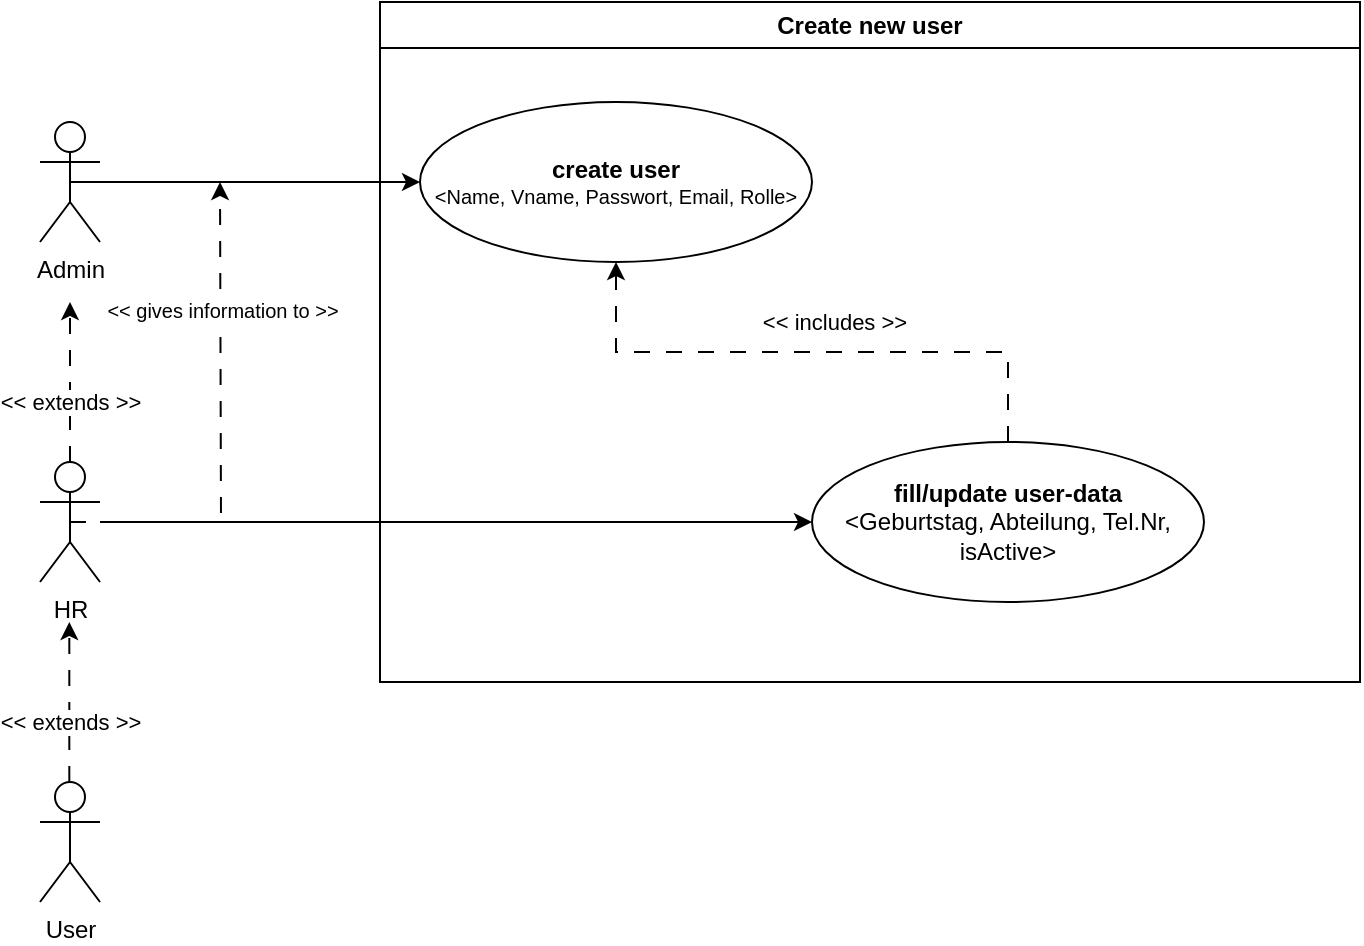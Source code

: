 <mxfile version="24.3.1" type="github">
  <diagram name="Seite-1" id="MPl-hTQaM5xvxjwQroyl">
    <mxGraphModel dx="1123" dy="674" grid="1" gridSize="10" guides="1" tooltips="1" connect="1" arrows="1" fold="1" page="1" pageScale="1" pageWidth="827" pageHeight="1169" math="0" shadow="0">
      <root>
        <mxCell id="0" />
        <mxCell id="1" parent="0" />
        <mxCell id="cvChg6tX_c-UtgggaA5Y-1" value="Create new user" style="swimlane;whiteSpace=wrap;html=1;" vertex="1" parent="1">
          <mxGeometry x="230" y="100" width="490" height="340" as="geometry" />
        </mxCell>
        <mxCell id="cvChg6tX_c-UtgggaA5Y-7" value="&lt;div&gt;&lt;b&gt;create user&lt;/b&gt;&lt;/div&gt;&lt;div style=&quot;font-size: 10px;&quot;&gt;&amp;lt;Name, Vname, Passwort, Email, Rolle&amp;gt;&lt;/div&gt;" style="ellipse;whiteSpace=wrap;html=1;" vertex="1" parent="cvChg6tX_c-UtgggaA5Y-1">
          <mxGeometry x="20" y="50" width="196" height="80" as="geometry" />
        </mxCell>
        <mxCell id="cvChg6tX_c-UtgggaA5Y-13" style="edgeStyle=orthogonalEdgeStyle;rounded=0;orthogonalLoop=1;jettySize=auto;html=1;exitX=0.5;exitY=0;exitDx=0;exitDy=0;entryX=0.5;entryY=1;entryDx=0;entryDy=0;dashed=1;dashPattern=8 8;" edge="1" parent="cvChg6tX_c-UtgggaA5Y-1" source="cvChg6tX_c-UtgggaA5Y-9" target="cvChg6tX_c-UtgggaA5Y-7">
          <mxGeometry relative="1" as="geometry" />
        </mxCell>
        <mxCell id="cvChg6tX_c-UtgggaA5Y-14" value="&amp;lt;&amp;lt; includes &amp;gt;&amp;gt;" style="edgeLabel;html=1;align=center;verticalAlign=middle;resizable=0;points=[];" vertex="1" connectable="0" parent="cvChg6tX_c-UtgggaA5Y-13">
          <mxGeometry x="-0.282" y="-5" relative="1" as="geometry">
            <mxPoint x="-30" y="-10" as="offset" />
          </mxGeometry>
        </mxCell>
        <mxCell id="cvChg6tX_c-UtgggaA5Y-9" value="&lt;div&gt;&lt;b&gt;fill/update user-data&lt;/b&gt;&lt;/div&gt;&lt;div&gt;&amp;lt;Geburtstag, Abteilung, Tel.Nr, isActive&amp;gt;&lt;/div&gt;" style="ellipse;whiteSpace=wrap;html=1;" vertex="1" parent="cvChg6tX_c-UtgggaA5Y-1">
          <mxGeometry x="216" y="220" width="196" height="80" as="geometry" />
        </mxCell>
        <mxCell id="cvChg6tX_c-UtgggaA5Y-15" style="edgeStyle=orthogonalEdgeStyle;rounded=0;orthogonalLoop=1;jettySize=auto;html=1;exitX=0.5;exitY=0;exitDx=0;exitDy=0;exitPerimeter=0;dashed=1;dashPattern=8 8;" edge="1" parent="1" source="cvChg6tX_c-UtgggaA5Y-2">
          <mxGeometry relative="1" as="geometry">
            <mxPoint x="75" y="250" as="targetPoint" />
          </mxGeometry>
        </mxCell>
        <mxCell id="cvChg6tX_c-UtgggaA5Y-16" value="&amp;lt;&amp;lt; extends &amp;gt;&amp;gt;" style="edgeLabel;html=1;align=center;verticalAlign=middle;resizable=0;points=[];" vertex="1" connectable="0" parent="cvChg6tX_c-UtgggaA5Y-15">
          <mxGeometry x="-0.242" relative="1" as="geometry">
            <mxPoint as="offset" />
          </mxGeometry>
        </mxCell>
        <mxCell id="cvChg6tX_c-UtgggaA5Y-19" style="edgeStyle=orthogonalEdgeStyle;rounded=0;orthogonalLoop=1;jettySize=auto;html=1;exitX=0.5;exitY=0.5;exitDx=0;exitDy=0;exitPerimeter=0;dashed=1;dashPattern=8 8;" edge="1" parent="1" source="cvChg6tX_c-UtgggaA5Y-2">
          <mxGeometry relative="1" as="geometry">
            <mxPoint x="150" y="190" as="targetPoint" />
          </mxGeometry>
        </mxCell>
        <mxCell id="cvChg6tX_c-UtgggaA5Y-20" value="&lt;font style=&quot;font-size: 10px;&quot;&gt;&amp;lt;&amp;lt; gives information to &amp;gt;&amp;gt;&lt;/font&gt;" style="edgeLabel;html=1;align=center;verticalAlign=middle;resizable=0;points=[];" vertex="1" connectable="0" parent="cvChg6tX_c-UtgggaA5Y-19">
          <mxGeometry x="0.229" relative="1" as="geometry">
            <mxPoint y="-31" as="offset" />
          </mxGeometry>
        </mxCell>
        <mxCell id="cvChg6tX_c-UtgggaA5Y-21" style="edgeStyle=orthogonalEdgeStyle;rounded=0;orthogonalLoop=1;jettySize=auto;html=1;entryX=0;entryY=0.5;entryDx=0;entryDy=0;" edge="1" parent="1" source="cvChg6tX_c-UtgggaA5Y-2" target="cvChg6tX_c-UtgggaA5Y-9">
          <mxGeometry relative="1" as="geometry">
            <mxPoint x="400" y="370" as="targetPoint" />
            <Array as="points" />
          </mxGeometry>
        </mxCell>
        <mxCell id="cvChg6tX_c-UtgggaA5Y-2" value="HR" style="shape=umlActor;verticalLabelPosition=bottom;verticalAlign=top;html=1;outlineConnect=0;" vertex="1" parent="1">
          <mxGeometry x="60" y="330" width="30" height="60" as="geometry" />
        </mxCell>
        <mxCell id="cvChg6tX_c-UtgggaA5Y-8" style="edgeStyle=orthogonalEdgeStyle;rounded=0;orthogonalLoop=1;jettySize=auto;html=1;exitX=0.5;exitY=0.5;exitDx=0;exitDy=0;exitPerimeter=0;entryX=0;entryY=0.5;entryDx=0;entryDy=0;" edge="1" parent="1" source="cvChg6tX_c-UtgggaA5Y-3" target="cvChg6tX_c-UtgggaA5Y-7">
          <mxGeometry relative="1" as="geometry" />
        </mxCell>
        <mxCell id="cvChg6tX_c-UtgggaA5Y-3" value="Admin" style="shape=umlActor;verticalLabelPosition=bottom;verticalAlign=top;html=1;outlineConnect=0;" vertex="1" parent="1">
          <mxGeometry x="60" y="160" width="30" height="60" as="geometry" />
        </mxCell>
        <mxCell id="cvChg6tX_c-UtgggaA5Y-4" value="User" style="shape=umlActor;verticalLabelPosition=bottom;verticalAlign=top;html=1;outlineConnect=0;" vertex="1" parent="1">
          <mxGeometry x="60" y="490" width="30" height="60" as="geometry" />
        </mxCell>
        <mxCell id="cvChg6tX_c-UtgggaA5Y-17" style="edgeStyle=orthogonalEdgeStyle;rounded=0;orthogonalLoop=1;jettySize=auto;html=1;exitX=0.5;exitY=0;exitDx=0;exitDy=0;exitPerimeter=0;dashed=1;dashPattern=8 8;" edge="1" parent="1">
          <mxGeometry relative="1" as="geometry">
            <mxPoint x="74.66" y="490" as="sourcePoint" />
            <mxPoint x="74.66" y="410" as="targetPoint" />
          </mxGeometry>
        </mxCell>
        <mxCell id="cvChg6tX_c-UtgggaA5Y-18" value="&amp;lt;&amp;lt; extends &amp;gt;&amp;gt;" style="edgeLabel;html=1;align=center;verticalAlign=middle;resizable=0;points=[];" vertex="1" connectable="0" parent="cvChg6tX_c-UtgggaA5Y-17">
          <mxGeometry x="-0.242" relative="1" as="geometry">
            <mxPoint as="offset" />
          </mxGeometry>
        </mxCell>
      </root>
    </mxGraphModel>
  </diagram>
</mxfile>
